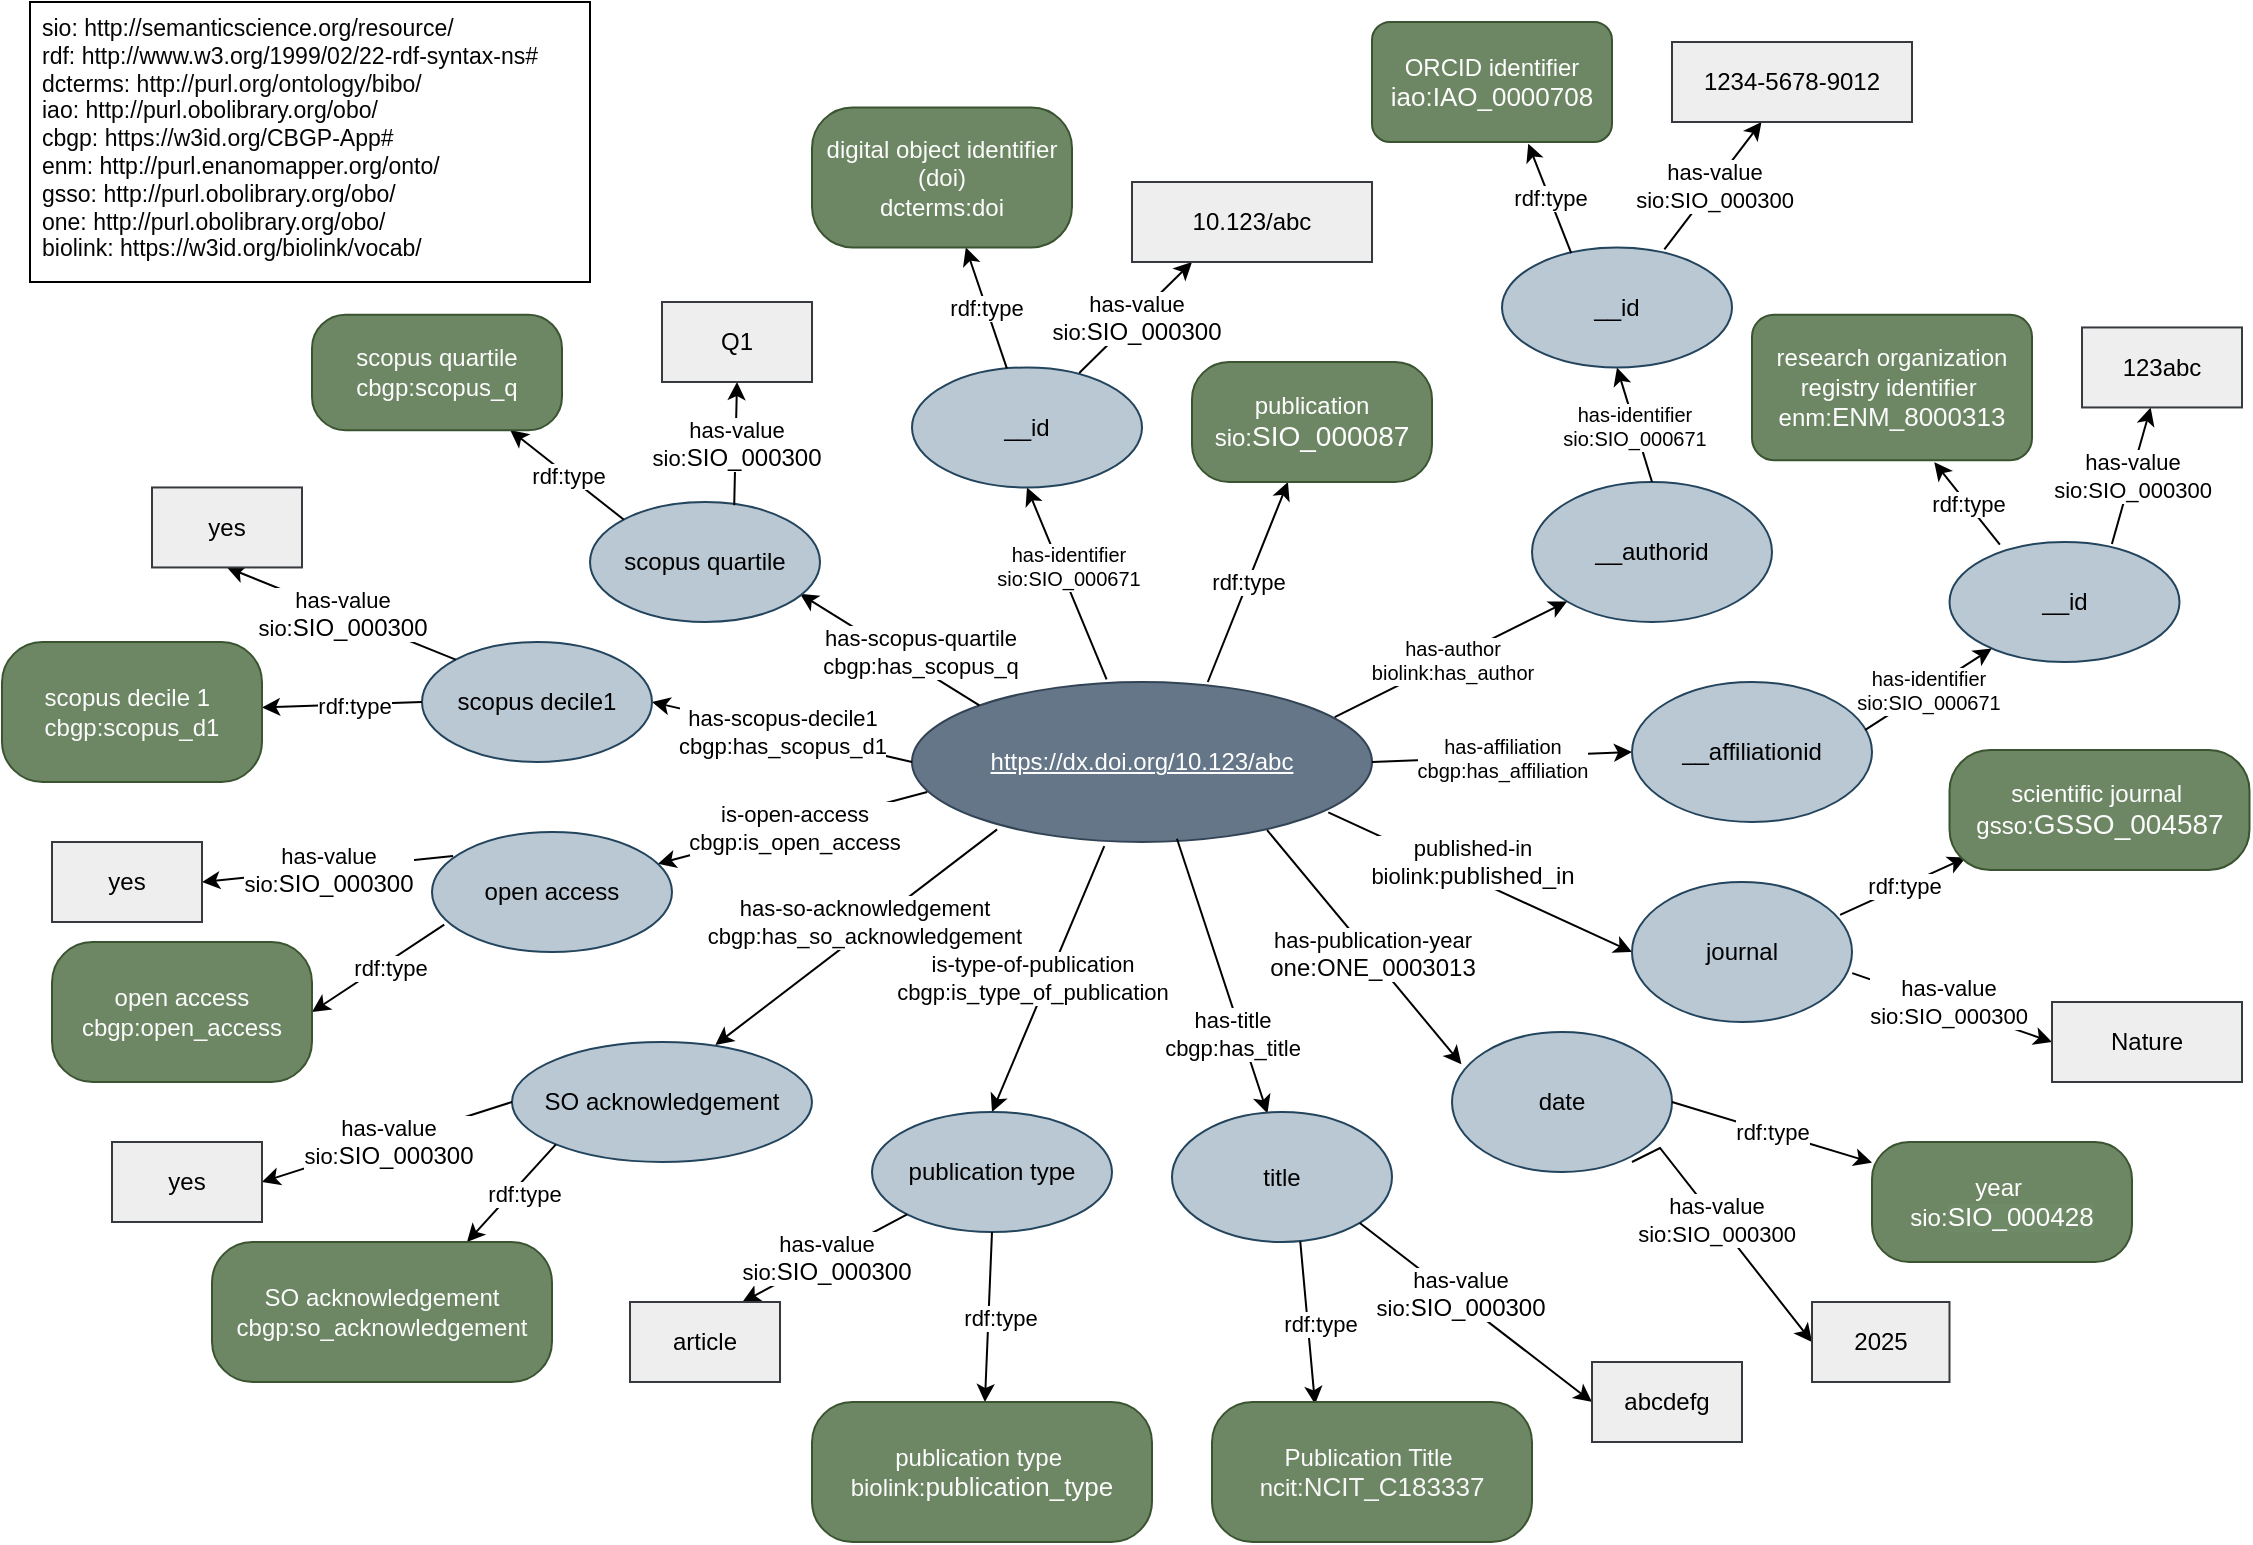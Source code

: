 <mxfile version="26.1.0">
  <diagram id="6a731a19-8d31-9384-78a2-239565b7b9f0" name="Page-1">
    <mxGraphModel dx="2625" dy="1305" grid="1" gridSize="10" guides="1" tooltips="1" connect="1" arrows="1" fold="1" page="1" pageScale="1" pageWidth="1169" pageHeight="827" background="none" math="0" shadow="0">
      <root>
        <mxCell id="0" />
        <mxCell id="1" parent="0" />
        <mxCell id="y8F7nDmnW5mk9b_O4DAU-1777" value="&lt;u&gt;https://dx.doi.org/10.123/abc&lt;/u&gt;" style="ellipse;whiteSpace=wrap;html=1;fillColor=#647687;strokeColor=#314354;fontColor=#ffffff;" vertex="1" parent="1">
          <mxGeometry x="478" y="368" width="230" height="80" as="geometry" />
        </mxCell>
        <mxCell id="y8F7nDmnW5mk9b_O4DAU-1778" value="" style="endArrow=classic;html=1;rounded=0;exitX=0.423;exitY=-0.017;exitDx=0;exitDy=0;entryX=0.5;entryY=1;entryDx=0;entryDy=0;exitPerimeter=0;" edge="1" parent="1" source="y8F7nDmnW5mk9b_O4DAU-1777" target="y8F7nDmnW5mk9b_O4DAU-1785">
          <mxGeometry relative="1" as="geometry">
            <mxPoint x="598" y="408" as="sourcePoint" />
            <mxPoint x="593" y="298" as="targetPoint" />
          </mxGeometry>
        </mxCell>
        <mxCell id="y8F7nDmnW5mk9b_O4DAU-1779" value="has-identifier&lt;div&gt;sio:&lt;span style=&quot;font-family: &amp;quot;IBM Plex Sans&amp;quot;, Helvetica, Arial, sans-serif; text-align: start; text-wrap-mode: wrap; background-color: light-dark(#ffffff, var(--ge-dark-color, #121212));&quot;&gt;SIO_000671&lt;/span&gt;&lt;/div&gt;" style="edgeLabel;resizable=0;html=1;;align=center;verticalAlign=middle;fontColor=default;fontSize=10;" connectable="0" vertex="1" parent="y8F7nDmnW5mk9b_O4DAU-1778">
          <mxGeometry relative="1" as="geometry">
            <mxPoint y="-9" as="offset" />
          </mxGeometry>
        </mxCell>
        <mxCell id="y8F7nDmnW5mk9b_O4DAU-1780" value="" style="endArrow=classic;html=1;rounded=0;exitX=0.643;exitY=0;exitDx=0;exitDy=0;exitPerimeter=0;" edge="1" parent="1" source="y8F7nDmnW5mk9b_O4DAU-1777" target="y8F7nDmnW5mk9b_O4DAU-1782">
          <mxGeometry relative="1" as="geometry">
            <mxPoint x="598" y="408" as="sourcePoint" />
            <mxPoint x="595" y="518" as="targetPoint" />
          </mxGeometry>
        </mxCell>
        <mxCell id="y8F7nDmnW5mk9b_O4DAU-1781" value="rdf:type" style="edgeLabel;resizable=0;html=1;;align=center;verticalAlign=middle;" connectable="0" vertex="1" parent="y8F7nDmnW5mk9b_O4DAU-1780">
          <mxGeometry relative="1" as="geometry" />
        </mxCell>
        <mxCell id="y8F7nDmnW5mk9b_O4DAU-1782" value="publication&lt;div&gt;sio:&lt;span style=&quot;font-family: &amp;quot;IBM Plex Sans&amp;quot;, Helvetica, Arial, sans-serif; font-size: 14px; text-align: start; background-color: transparent;&quot;&gt;SIO_000087&lt;/span&gt;&lt;/div&gt;" style="rounded=1;whiteSpace=wrap;html=1;arcSize=31;fillColor=#6d8764;strokeColor=#3A5431;fontColor=#ffffff;" vertex="1" parent="1">
          <mxGeometry x="618" y="208" width="120" height="60" as="geometry" />
        </mxCell>
        <mxCell id="y8F7nDmnW5mk9b_O4DAU-1783" value="&lt;font style=&quot;color: light-dark(rgb(5, 5, 5), rgb(237, 237, 237));&quot;&gt;&lt;font&gt;sio:&lt;/font&gt;&amp;nbsp;&lt;span style=&quot;font-family: &amp;quot;IBM Plex Sans&amp;quot;, Helvetica, Arial, sans-serif;&quot;&gt;http://semanticscience.org/resource/&lt;/span&gt;&lt;/font&gt;&lt;div&gt;&lt;font style=&quot;color: light-dark(rgb(5, 5, 5), rgb(237, 237, 237));&quot;&gt;&lt;span style=&quot;font-family: &amp;quot;IBM Plex Sans&amp;quot;, Helvetica, Arial, sans-serif;&quot;&gt;rdf:&amp;nbsp;&lt;/span&gt;&lt;span style=&quot;font-family: &amp;quot;Lucida Grande&amp;quot;, sans-serif; text-align: center; text-wrap-mode: nowrap; background-color: transparent;&quot;&gt;&lt;font&gt;http://www.w3.org/1999/02/22-rdf-syntax-ns#&lt;/font&gt;&lt;/span&gt;&lt;/font&gt;&lt;/div&gt;&lt;div&gt;&lt;font&gt;&lt;span style=&quot;color: light-dark(rgb(5, 5, 5), rgb(237, 237, 237)); font-family: &amp;quot;IBM Plex Sans&amp;quot;, Helvetica, Arial, sans-serif;&quot;&gt;dcterms:&amp;nbsp;&lt;/span&gt;&lt;span style=&quot;font-family: &amp;quot;IBM Plex Sans&amp;quot;, Helvetica, Arial, sans-serif; background-color: transparent;&quot;&gt;&lt;font style=&quot;color: light-dark(rgb(8, 8, 8), rgb(237, 237, 237));&quot;&gt;http://purl.org/ontology/bibo/&lt;/font&gt;&lt;/span&gt;&lt;/font&gt;&lt;/div&gt;&lt;div&gt;&lt;font style=&quot;color: light-dark(rgb(5, 5, 5), rgb(237, 237, 237));&quot;&gt;&lt;span style=&quot;font-family: &amp;quot;IBM Plex Sans&amp;quot;, Helvetica, Arial, sans-serif; background-color: transparent;&quot;&gt;iao:&amp;nbsp;&lt;/span&gt;&lt;span style=&quot;font-family: &amp;quot;IBM Plex Sans&amp;quot;, Helvetica, Arial, sans-serif; background-color: transparent;&quot;&gt;http://purl.obolibrary.org/obo/&lt;/span&gt;&lt;/font&gt;&lt;/div&gt;&lt;div&gt;&lt;span style=&quot;font-family: &amp;quot;IBM Plex Sans&amp;quot;, Helvetica, Arial, sans-serif; background-color: transparent; color: rgb(102, 102, 102);&quot;&gt;&lt;font style=&quot;color: light-dark(rgb(5, 5, 5), rgb(237, 237, 237));&quot;&gt;cbgp: https://w3id.org/CBGP-App#&lt;/font&gt;&lt;/span&gt;&lt;/div&gt;&lt;div&gt;&lt;font style=&quot;color: light-dark(rgb(3, 3, 3), rgb(237, 237, 237));&quot;&gt;&lt;span style=&quot;font-family: &amp;quot;IBM Plex Sans&amp;quot;, Helvetica, Arial, sans-serif; background-color: transparent;&quot;&gt;enm:&amp;nbsp;&lt;/span&gt;&lt;span style=&quot;font-family: &amp;quot;IBM Plex Sans&amp;quot;, Helvetica, Arial, sans-serif; background-color: transparent;&quot;&gt;http://purl.enanomapper.org/onto/&lt;/span&gt;&lt;/font&gt;&lt;/div&gt;&lt;div&gt;&lt;font style=&quot;color: light-dark(rgb(3, 3, 3), rgb(237, 237, 237));&quot;&gt;&lt;span style=&quot;background-color: transparent; font-family: &amp;quot;IBM Plex Sans&amp;quot;, Helvetica, Arial, sans-serif;&quot;&gt;gsso:&amp;nbsp;&lt;/span&gt;&lt;span style=&quot;background-color: transparent; font-family: &amp;quot;IBM Plex Sans&amp;quot;, Helvetica, Arial, sans-serif;&quot;&gt;http://purl.obolibrary.org/obo/&lt;/span&gt;&lt;/font&gt;&lt;/div&gt;&lt;div&gt;&lt;font style=&quot;color: light-dark(rgb(3, 3, 3), rgb(237, 237, 237));&quot;&gt;&lt;span style=&quot;font-family: &amp;quot;IBM Plex Sans&amp;quot;, Helvetica, Arial, sans-serif; background-color: transparent;&quot;&gt;one:&amp;nbsp;&lt;/span&gt;&lt;span style=&quot;font-family: &amp;quot;IBM Plex Sans&amp;quot;, Helvetica, Arial, sans-serif; background-color: transparent;&quot;&gt;http://purl.obolibrary.org/obo/&lt;/span&gt;&lt;/font&gt;&lt;/div&gt;&lt;div&gt;&lt;span style=&quot;font-family: &amp;quot;IBM Plex Sans&amp;quot;, Helvetica, Arial, sans-serif; background-color: transparent; color: rgb(102, 102, 102);&quot;&gt;&lt;font style=&quot;color: light-dark(rgb(5, 5, 5), rgb(237, 237, 237));&quot;&gt;biolink: https://w3id.org/biolink/vocab/&lt;/font&gt;&lt;/span&gt;&lt;/div&gt;" style="text;strokeColor=default;fillColor=default;align=left;verticalAlign=top;spacingLeft=4;spacingRight=4;overflow=hidden;points=[[0,0.5],[1,0.5]];portConstraint=eastwest;rotatable=0;whiteSpace=wrap;html=1;fontColor=#000000;fontSize=11.5;" vertex="1" parent="1">
          <mxGeometry x="37" y="28" width="280" height="140" as="geometry" />
        </mxCell>
        <mxCell id="y8F7nDmnW5mk9b_O4DAU-1785" value="__id" style="ellipse;whiteSpace=wrap;html=1;fillColor=#bac8d3;strokeColor=#23445d;" vertex="1" parent="1">
          <mxGeometry x="478" y="210.73" width="115" height="60" as="geometry" />
        </mxCell>
        <mxCell id="y8F7nDmnW5mk9b_O4DAU-1786" value="" style="endArrow=classic;html=1;rounded=0;exitX=0.727;exitY=0.046;exitDx=0;exitDy=0;exitPerimeter=0;entryX=0.25;entryY=1;entryDx=0;entryDy=0;" edge="1" parent="1" source="y8F7nDmnW5mk9b_O4DAU-1785" target="y8F7nDmnW5mk9b_O4DAU-1790">
          <mxGeometry relative="1" as="geometry">
            <mxPoint x="528" y="318" as="sourcePoint" />
            <mxPoint x="638" y="168" as="targetPoint" />
          </mxGeometry>
        </mxCell>
        <mxCell id="y8F7nDmnW5mk9b_O4DAU-1787" value="&lt;font style=&quot;color: rgb(0, 0, 0);&quot;&gt;has-value&lt;/font&gt;&lt;div&gt;&lt;font style=&quot;color: rgb(0, 0, 0);&quot;&gt;sio:&lt;span style=&quot;font-family: &amp;quot;IBM Plex Sans&amp;quot;, Helvetica, Arial, sans-serif; text-align: start; text-wrap-mode: wrap; background-color: light-dark(#ffffff, var(--ge-dark-color, #121212));&quot;&gt;&lt;font style=&quot;font-size: 12px;&quot;&gt;SIO_000300&lt;/font&gt;&lt;/span&gt;&lt;/font&gt;&lt;/div&gt;" style="edgeLabel;resizable=0;html=1;;align=center;verticalAlign=middle;" connectable="0" vertex="1" parent="y8F7nDmnW5mk9b_O4DAU-1786">
          <mxGeometry relative="1" as="geometry" />
        </mxCell>
        <mxCell id="y8F7nDmnW5mk9b_O4DAU-1790" value="10.123/abc" style="rounded=0;whiteSpace=wrap;html=1;fillColor=#eeeeee;strokeColor=#36393d;" vertex="1" parent="1">
          <mxGeometry x="588" y="118" width="120" height="40" as="geometry" />
        </mxCell>
        <mxCell id="y8F7nDmnW5mk9b_O4DAU-1791" value="" style="endArrow=classic;html=1;rounded=0;" edge="1" parent="1" source="y8F7nDmnW5mk9b_O4DAU-1785" target="y8F7nDmnW5mk9b_O4DAU-1793">
          <mxGeometry relative="1" as="geometry">
            <mxPoint x="458" y="238" as="sourcePoint" />
            <mxPoint x="508" y="168" as="targetPoint" />
          </mxGeometry>
        </mxCell>
        <mxCell id="y8F7nDmnW5mk9b_O4DAU-1792" value="rdf:type" style="edgeLabel;resizable=0;html=1;;align=center;verticalAlign=middle;" connectable="0" vertex="1" parent="y8F7nDmnW5mk9b_O4DAU-1791">
          <mxGeometry relative="1" as="geometry" />
        </mxCell>
        <mxCell id="y8F7nDmnW5mk9b_O4DAU-1793" value="&lt;font style=&quot;&quot;&gt;&lt;span style=&quot;font-family: &amp;quot;IBM Plex Sans&amp;quot;, Helvetica, Arial, sans-serif; text-align: start;&quot;&gt;&lt;font style=&quot;color: light-dark(rgb(252, 252, 252), rgb(202, 202, 202));&quot;&gt;digital object identifier (doi)&lt;/font&gt;&lt;/span&gt;&lt;br&gt;&lt;/font&gt;&lt;div&gt;&lt;font style=&quot;color: light-dark(rgb(255, 255, 255), rgb(237, 237, 237));&quot;&gt;dcterms:doi&lt;/font&gt;&lt;/div&gt;" style="rounded=1;whiteSpace=wrap;html=1;fillColor=#6d8764;fontColor=#ffffff;strokeColor=#3A5431;arcSize=29;" vertex="1" parent="1">
          <mxGeometry x="428" y="80.73" width="130" height="70" as="geometry" />
        </mxCell>
        <mxCell id="y8F7nDmnW5mk9b_O4DAU-1795" value="__authorid" style="ellipse;whiteSpace=wrap;html=1;fillColor=#bac8d3;strokeColor=#23445d;" vertex="1" parent="1">
          <mxGeometry x="788" y="268" width="120" height="70" as="geometry" />
        </mxCell>
        <mxCell id="y8F7nDmnW5mk9b_O4DAU-1796" value="" style="endArrow=classic;html=1;rounded=0;exitX=0.919;exitY=0.22;exitDx=0;exitDy=0;exitPerimeter=0;entryX=0;entryY=1;entryDx=0;entryDy=0;" edge="1" parent="1" source="y8F7nDmnW5mk9b_O4DAU-1777" target="y8F7nDmnW5mk9b_O4DAU-1795">
          <mxGeometry relative="1" as="geometry">
            <mxPoint x="798" y="258" as="sourcePoint" />
            <mxPoint x="898" y="258" as="targetPoint" />
          </mxGeometry>
        </mxCell>
        <mxCell id="y8F7nDmnW5mk9b_O4DAU-1797" value="&lt;span style=&quot;font-family: &amp;quot;IBM Plex Sans&amp;quot;, Helvetica, Arial, sans-serif; text-align: start; text-wrap-mode: wrap;&quot;&gt;has-author&lt;/span&gt;&lt;div&gt;&lt;span style=&quot;font-family: &amp;quot;IBM Plex Sans&amp;quot;, Helvetica, Arial, sans-serif; text-align: start; text-wrap-mode: wrap;&quot;&gt;biolink:&lt;/span&gt;&lt;span style=&quot;font-family: &amp;quot;IBM Plex Sans&amp;quot;, Helvetica, Arial, sans-serif; text-align: start; text-wrap-mode: wrap; background-color: light-dark(#ffffff, var(--ge-dark-color, #121212));&quot;&gt;has_author&lt;/span&gt;&lt;/div&gt;" style="edgeLabel;resizable=0;html=1;;align=center;verticalAlign=middle;fontColor=#000000;fontSize=10;" connectable="0" vertex="1" parent="y8F7nDmnW5mk9b_O4DAU-1796">
          <mxGeometry relative="1" as="geometry" />
        </mxCell>
        <mxCell id="y8F7nDmnW5mk9b_O4DAU-1798" value="" style="endArrow=classic;html=1;rounded=0;exitX=0.706;exitY=0.016;exitDx=0;exitDy=0;exitPerimeter=0;" edge="1" parent="1" source="y8F7nDmnW5mk9b_O4DAU-1806" target="y8F7nDmnW5mk9b_O4DAU-1800">
          <mxGeometry relative="1" as="geometry">
            <mxPoint x="898" y="108" as="sourcePoint" />
            <mxPoint x="888" y="208" as="targetPoint" />
          </mxGeometry>
        </mxCell>
        <mxCell id="y8F7nDmnW5mk9b_O4DAU-1799" value="has-value&lt;div&gt;sio:SIO_000300&lt;/div&gt;" style="edgeLabel;resizable=0;html=1;;align=center;verticalAlign=middle;" connectable="0" vertex="1" parent="y8F7nDmnW5mk9b_O4DAU-1798">
          <mxGeometry relative="1" as="geometry" />
        </mxCell>
        <mxCell id="y8F7nDmnW5mk9b_O4DAU-1800" value="1234-5678-9012" style="rounded=0;whiteSpace=wrap;html=1;fillColor=#eeeeee;strokeColor=#36393d;" vertex="1" parent="1">
          <mxGeometry x="858" y="48" width="120" height="40" as="geometry" />
        </mxCell>
        <mxCell id="y8F7nDmnW5mk9b_O4DAU-1804" value="" style="endArrow=classic;html=1;rounded=0;exitX=0.5;exitY=0;exitDx=0;exitDy=0;entryX=0.5;entryY=1;entryDx=0;entryDy=0;" edge="1" parent="1" source="y8F7nDmnW5mk9b_O4DAU-1795" target="y8F7nDmnW5mk9b_O4DAU-1806">
          <mxGeometry relative="1" as="geometry">
            <mxPoint x="988" y="288" as="sourcePoint" />
            <mxPoint x="828" y="198" as="targetPoint" />
          </mxGeometry>
        </mxCell>
        <mxCell id="y8F7nDmnW5mk9b_O4DAU-1805" value="has-identifier&lt;div&gt;sio:SIO_000671&lt;/div&gt;" style="edgeLabel;resizable=0;html=1;;align=center;verticalAlign=middle;fontSize=10;" connectable="0" vertex="1" parent="y8F7nDmnW5mk9b_O4DAU-1804">
          <mxGeometry relative="1" as="geometry" />
        </mxCell>
        <mxCell id="y8F7nDmnW5mk9b_O4DAU-1806" value="__id" style="ellipse;whiteSpace=wrap;html=1;fillColor=#bac8d3;strokeColor=#23445d;" vertex="1" parent="1">
          <mxGeometry x="773" y="150.73" width="115" height="60" as="geometry" />
        </mxCell>
        <mxCell id="y8F7nDmnW5mk9b_O4DAU-1807" value="" style="endArrow=classic;html=1;rounded=0;entryX=0.651;entryY=1.014;entryDx=0;entryDy=0;entryPerimeter=0;exitX=0.301;exitY=0.047;exitDx=0;exitDy=0;exitPerimeter=0;" edge="1" parent="1" source="y8F7nDmnW5mk9b_O4DAU-1806" target="y8F7nDmnW5mk9b_O4DAU-1809">
          <mxGeometry relative="1" as="geometry">
            <mxPoint x="802" y="138" as="sourcePoint" />
            <mxPoint x="768" y="88" as="targetPoint" />
          </mxGeometry>
        </mxCell>
        <mxCell id="y8F7nDmnW5mk9b_O4DAU-1808" value="rdf:type" style="edgeLabel;resizable=0;html=1;;align=center;verticalAlign=middle;" connectable="0" vertex="1" parent="y8F7nDmnW5mk9b_O4DAU-1807">
          <mxGeometry relative="1" as="geometry" />
        </mxCell>
        <mxCell id="y8F7nDmnW5mk9b_O4DAU-1809" value="ORCID identifier&lt;br&gt;&lt;span style=&quot;font-family: &amp;quot;IBM Plex Sans&amp;quot;, Helvetica, Arial, sans-serif; font-style: normal; font-variant-ligatures: normal; font-variant-caps: normal; font-weight: 400; letter-spacing: normal; orphans: 2; text-align: start; text-indent: 0px; text-transform: none; widows: 2; word-spacing: 0px; -webkit-text-stroke-width: 0px; white-space: normal; text-decoration-thickness: initial; text-decoration-style: initial; text-decoration-color: initial; float: none; display: inline !important;&quot;&gt;&lt;font style=&quot;font-size: 13px; color: light-dark(rgb(253, 252, 252), rgb(237, 237, 237));&quot;&gt;iao:IAO_0000708&lt;/font&gt;&lt;/span&gt;" style="rounded=1;whiteSpace=wrap;html=1;fillColor=#6d8764;fontColor=#ffffff;strokeColor=#3A5431;" vertex="1" parent="1">
          <mxGeometry x="708" y="38" width="120" height="60" as="geometry" />
        </mxCell>
        <mxCell id="y8F7nDmnW5mk9b_O4DAU-1810" value="" style="endArrow=classic;html=1;rounded=0;exitX=1;exitY=0.5;exitDx=0;exitDy=0;entryX=0;entryY=0.5;entryDx=0;entryDy=0;" edge="1" parent="1" source="y8F7nDmnW5mk9b_O4DAU-1777" target="y8F7nDmnW5mk9b_O4DAU-1812">
          <mxGeometry relative="1" as="geometry">
            <mxPoint x="712" y="416" as="sourcePoint" />
            <mxPoint x="838" y="408" as="targetPoint" />
          </mxGeometry>
        </mxCell>
        <mxCell id="y8F7nDmnW5mk9b_O4DAU-1811" value="&lt;span style=&quot;font-family: &amp;quot;IBM Plex Sans&amp;quot;, Helvetica, Arial, sans-serif; text-align: start; text-wrap-mode: wrap;&quot;&gt;has-affiliation&lt;/span&gt;&lt;div&gt;&lt;span style=&quot;font-family: &amp;quot;IBM Plex Sans&amp;quot;, Helvetica, Arial, sans-serif; text-align: start; text-wrap-mode: wrap;&quot;&gt;cbgp:&lt;/span&gt;&lt;span style=&quot;font-family: &amp;quot;IBM Plex Sans&amp;quot;, Helvetica, Arial, sans-serif; text-align: start; text-wrap-mode: wrap; background-color: light-dark(#ffffff, var(--ge-dark-color, #121212));&quot;&gt;has_affiliation&lt;/span&gt;&lt;/div&gt;" style="edgeLabel;resizable=0;html=1;;align=center;verticalAlign=middle;fontColor=#000000;fontSize=10;" connectable="0" vertex="1" parent="y8F7nDmnW5mk9b_O4DAU-1810">
          <mxGeometry relative="1" as="geometry" />
        </mxCell>
        <mxCell id="y8F7nDmnW5mk9b_O4DAU-1812" value="__affiliationid" style="ellipse;whiteSpace=wrap;html=1;fillColor=#bac8d3;strokeColor=#23445d;" vertex="1" parent="1">
          <mxGeometry x="838" y="368" width="120" height="70" as="geometry" />
        </mxCell>
        <mxCell id="y8F7nDmnW5mk9b_O4DAU-1813" value="" style="endArrow=classic;html=1;rounded=0;exitX=0.706;exitY=0.016;exitDx=0;exitDy=0;exitPerimeter=0;" edge="1" parent="1" source="y8F7nDmnW5mk9b_O4DAU-1817" target="y8F7nDmnW5mk9b_O4DAU-1815">
          <mxGeometry relative="1" as="geometry">
            <mxPoint x="1138" y="280.73" as="sourcePoint" />
            <mxPoint x="1128" y="380.73" as="targetPoint" />
          </mxGeometry>
        </mxCell>
        <mxCell id="y8F7nDmnW5mk9b_O4DAU-1814" value="has-value&lt;div&gt;sio:SIO_000300&lt;/div&gt;" style="edgeLabel;resizable=0;html=1;;align=center;verticalAlign=middle;" connectable="0" vertex="1" parent="y8F7nDmnW5mk9b_O4DAU-1813">
          <mxGeometry relative="1" as="geometry" />
        </mxCell>
        <mxCell id="y8F7nDmnW5mk9b_O4DAU-1815" value="123abc" style="rounded=0;whiteSpace=wrap;html=1;fillColor=#eeeeee;strokeColor=#36393d;" vertex="1" parent="1">
          <mxGeometry x="1063" y="190.73" width="80" height="40" as="geometry" />
        </mxCell>
        <mxCell id="y8F7nDmnW5mk9b_O4DAU-1817" value="__id" style="ellipse;whiteSpace=wrap;html=1;fillColor=#bac8d3;strokeColor=#23445d;" vertex="1" parent="1">
          <mxGeometry x="996.75" y="298" width="115" height="60" as="geometry" />
        </mxCell>
        <mxCell id="y8F7nDmnW5mk9b_O4DAU-1818" value="" style="endArrow=classic;html=1;rounded=0;entryX=0.651;entryY=1.014;entryDx=0;entryDy=0;entryPerimeter=0;exitX=0.219;exitY=0.022;exitDx=0;exitDy=0;exitPerimeter=0;" edge="1" parent="1" target="y8F7nDmnW5mk9b_O4DAU-1820" source="y8F7nDmnW5mk9b_O4DAU-1817">
          <mxGeometry relative="1" as="geometry">
            <mxPoint x="1048" y="298" as="sourcePoint" />
            <mxPoint x="1008" y="260.73" as="targetPoint" />
          </mxGeometry>
        </mxCell>
        <mxCell id="y8F7nDmnW5mk9b_O4DAU-1819" value="rdf:type" style="edgeLabel;resizable=0;html=1;;align=center;verticalAlign=middle;" connectable="0" vertex="1" parent="y8F7nDmnW5mk9b_O4DAU-1818">
          <mxGeometry relative="1" as="geometry" />
        </mxCell>
        <mxCell id="y8F7nDmnW5mk9b_O4DAU-1820" value="research organization registry identifier&amp;nbsp;&lt;div&gt;enm:&lt;span style=&quot;font-family: &amp;quot;IBM Plex Sans&amp;quot;, Helvetica, Arial, sans-serif; text-align: start;&quot;&gt;&lt;font style=&quot;color: light-dark(rgb(250, 250, 250), rgb(149, 149, 149)); font-size: 13px;&quot;&gt;ENM_8000313&lt;/font&gt;&lt;/span&gt;&lt;/div&gt;" style="rounded=1;whiteSpace=wrap;html=1;fillColor=#6d8764;fontColor=#ffffff;strokeColor=#3A5431;" vertex="1" parent="1">
          <mxGeometry x="898" y="184.36" width="140" height="72.73" as="geometry" />
        </mxCell>
        <mxCell id="y8F7nDmnW5mk9b_O4DAU-1821" value="" style="endArrow=classic;html=1;rounded=0;exitX=0.972;exitY=0.342;exitDx=0;exitDy=0;exitPerimeter=0;" edge="1" parent="1" source="y8F7nDmnW5mk9b_O4DAU-1812" target="y8F7nDmnW5mk9b_O4DAU-1817">
          <mxGeometry relative="1" as="geometry">
            <mxPoint x="838" y="278" as="sourcePoint" />
            <mxPoint x="838" y="208" as="targetPoint" />
          </mxGeometry>
        </mxCell>
        <mxCell id="y8F7nDmnW5mk9b_O4DAU-1822" value="has-identifier&lt;div&gt;sio:SIO_000671&lt;/div&gt;" style="edgeLabel;resizable=0;html=1;;align=center;verticalAlign=middle;fontSize=10;" connectable="0" vertex="1" parent="y8F7nDmnW5mk9b_O4DAU-1821">
          <mxGeometry relative="1" as="geometry" />
        </mxCell>
        <mxCell id="y8F7nDmnW5mk9b_O4DAU-1823" value="" style="endArrow=classic;html=1;rounded=0;exitX=0.905;exitY=0.815;exitDx=0;exitDy=0;exitPerimeter=0;entryX=0;entryY=0.5;entryDx=0;entryDy=0;" edge="1" parent="1" source="y8F7nDmnW5mk9b_O4DAU-1777" target="y8F7nDmnW5mk9b_O4DAU-1825">
          <mxGeometry relative="1" as="geometry">
            <mxPoint x="818" y="508" as="sourcePoint" />
            <mxPoint x="838" y="508" as="targetPoint" />
          </mxGeometry>
        </mxCell>
        <mxCell id="y8F7nDmnW5mk9b_O4DAU-1824" value="published-in&lt;div&gt;biolink:&lt;span style=&quot;font-family: &amp;quot;IBM Plex Sans&amp;quot;, Helvetica, Arial, sans-serif; text-align: start; text-wrap-mode: wrap; background-color: light-dark(#ffffff, var(--ge-dark-color, #121212));&quot;&gt;&lt;font style=&quot;font-size: 12px; color: light-dark(rgb(5, 5, 5), rgb(149, 149, 149));&quot;&gt;published_in&lt;/font&gt;&lt;/span&gt;&lt;/div&gt;" style="edgeLabel;resizable=0;html=1;;align=center;verticalAlign=middle;" connectable="0" vertex="1" parent="y8F7nDmnW5mk9b_O4DAU-1823">
          <mxGeometry relative="1" as="geometry">
            <mxPoint x="-4" y="-10" as="offset" />
          </mxGeometry>
        </mxCell>
        <mxCell id="y8F7nDmnW5mk9b_O4DAU-1825" value="journal" style="ellipse;whiteSpace=wrap;html=1;fillColor=#bac8d3;strokeColor=#23445d;" vertex="1" parent="1">
          <mxGeometry x="838" y="468" width="110" height="70" as="geometry" />
        </mxCell>
        <mxCell id="y8F7nDmnW5mk9b_O4DAU-1826" value="" style="endArrow=classic;html=1;rounded=0;entryX=0;entryY=0.5;entryDx=0;entryDy=0;exitX=1.001;exitY=0.651;exitDx=0;exitDy=0;exitPerimeter=0;" edge="1" parent="1" source="y8F7nDmnW5mk9b_O4DAU-1825" target="y8F7nDmnW5mk9b_O4DAU-1828">
          <mxGeometry relative="1" as="geometry">
            <mxPoint x="1102" y="309" as="sourcePoint" />
            <mxPoint x="1028" y="458" as="targetPoint" />
          </mxGeometry>
        </mxCell>
        <mxCell id="y8F7nDmnW5mk9b_O4DAU-1827" value="has-value&lt;div&gt;sio:SIO_000300&lt;/div&gt;" style="edgeLabel;resizable=0;html=1;;align=center;verticalAlign=middle;" connectable="0" vertex="1" parent="y8F7nDmnW5mk9b_O4DAU-1826">
          <mxGeometry relative="1" as="geometry">
            <mxPoint x="-2" y="-3" as="offset" />
          </mxGeometry>
        </mxCell>
        <mxCell id="y8F7nDmnW5mk9b_O4DAU-1828" value="Nature" style="rounded=0;whiteSpace=wrap;html=1;fillColor=#eeeeee;strokeColor=#36393d;" vertex="1" parent="1">
          <mxGeometry x="1048" y="528" width="95" height="40" as="geometry" />
        </mxCell>
        <mxCell id="y8F7nDmnW5mk9b_O4DAU-1830" value="" style="endArrow=classic;html=1;rounded=0;exitX=0.946;exitY=0.235;exitDx=0;exitDy=0;exitPerimeter=0;entryX=0.055;entryY=0.896;entryDx=0;entryDy=0;entryPerimeter=0;" edge="1" parent="1" source="y8F7nDmnW5mk9b_O4DAU-1825" target="y8F7nDmnW5mk9b_O4DAU-1832">
          <mxGeometry relative="1" as="geometry">
            <mxPoint x="968" y="458" as="sourcePoint" />
            <mxPoint x="1048" y="523" as="targetPoint" />
          </mxGeometry>
        </mxCell>
        <mxCell id="y8F7nDmnW5mk9b_O4DAU-1831" value="rdf:type" style="edgeLabel;resizable=0;html=1;;align=center;verticalAlign=middle;" connectable="0" vertex="1" parent="y8F7nDmnW5mk9b_O4DAU-1830">
          <mxGeometry relative="1" as="geometry" />
        </mxCell>
        <mxCell id="y8F7nDmnW5mk9b_O4DAU-1832" value="scientific journal&amp;nbsp;&lt;div&gt;gsso:&lt;span style=&quot;font-family: &amp;quot;IBM Plex Sans&amp;quot;, Helvetica, Arial, sans-serif; font-size: 14px; text-align: start; background-color: transparent;&quot;&gt;&lt;font style=&quot;color: light-dark(rgb(250, 250, 250), rgb(149, 149, 149));&quot;&gt;GSSO_004587&lt;/font&gt;&lt;/span&gt;&lt;/div&gt;" style="rounded=1;whiteSpace=wrap;html=1;arcSize=34;fillColor=#6d8764;fontColor=#ffffff;strokeColor=#3A5431;" vertex="1" parent="1">
          <mxGeometry x="996.75" y="402" width="150" height="60" as="geometry" />
        </mxCell>
        <mxCell id="y8F7nDmnW5mk9b_O4DAU-1833" value="" style="endArrow=classic;html=1;rounded=0;exitX=0.772;exitY=0.926;exitDx=0;exitDy=0;exitPerimeter=0;entryX=0.043;entryY=0.23;entryDx=0;entryDy=0;entryPerimeter=0;" edge="1" parent="1" source="y8F7nDmnW5mk9b_O4DAU-1777" target="y8F7nDmnW5mk9b_O4DAU-1835">
          <mxGeometry relative="1" as="geometry">
            <mxPoint x="538" y="568" as="sourcePoint" />
            <mxPoint x="798" y="608" as="targetPoint" />
          </mxGeometry>
        </mxCell>
        <mxCell id="y8F7nDmnW5mk9b_O4DAU-1834" value="has-publication-year&lt;br&gt;&lt;span style=&quot;font-family: &amp;quot;IBM Plex Sans&amp;quot;, Helvetica, Arial, sans-serif; font-style: normal; font-variant-ligatures: normal; font-variant-caps: normal; font-weight: 400; letter-spacing: normal; orphans: 2; text-align: start; text-indent: 0px; text-transform: none; widows: 2; word-spacing: 0px; -webkit-text-stroke-width: 0px; white-space: normal; text-decoration-thickness: initial; text-decoration-style: initial; text-decoration-color: initial; float: none; display: inline !important;&quot;&gt;&lt;font style=&quot;color: light-dark(rgb(5, 5, 5), rgb(149, 149, 149)); font-size: 12px;&quot;&gt;one:ONE_0003013&lt;/font&gt;&lt;/span&gt;" style="edgeLabel;resizable=0;html=1;;align=center;verticalAlign=middle;" connectable="0" vertex="1" parent="y8F7nDmnW5mk9b_O4DAU-1833">
          <mxGeometry relative="1" as="geometry">
            <mxPoint x="4" y="3" as="offset" />
          </mxGeometry>
        </mxCell>
        <mxCell id="y8F7nDmnW5mk9b_O4DAU-1835" value="date" style="ellipse;whiteSpace=wrap;html=1;fillColor=#bac8d3;strokeColor=#23445d;" vertex="1" parent="1">
          <mxGeometry x="748" y="543" width="110" height="70" as="geometry" />
        </mxCell>
        <mxCell id="y8F7nDmnW5mk9b_O4DAU-1836" value="" style="endArrow=classic;html=1;rounded=0;entryX=0;entryY=0.5;entryDx=0;entryDy=0;exitX=0.945;exitY=0.829;exitDx=0;exitDy=0;exitPerimeter=0;" edge="1" parent="1" target="y8F7nDmnW5mk9b_O4DAU-1838" source="y8F7nDmnW5mk9b_O4DAU-1835">
          <mxGeometry relative="1" as="geometry">
            <mxPoint x="924" y="659" as="sourcePoint" />
            <mxPoint x="984" y="603" as="targetPoint" />
            <Array as="points">
              <mxPoint x="838" y="608" />
              <mxPoint x="852" y="601" />
            </Array>
          </mxGeometry>
        </mxCell>
        <mxCell id="y8F7nDmnW5mk9b_O4DAU-1837" value="has-value&lt;div&gt;sio:SIO_000300&lt;/div&gt;" style="edgeLabel;resizable=0;html=1;;align=center;verticalAlign=middle;" connectable="0" vertex="1" parent="y8F7nDmnW5mk9b_O4DAU-1836">
          <mxGeometry relative="1" as="geometry" />
        </mxCell>
        <mxCell id="y8F7nDmnW5mk9b_O4DAU-1838" value="2025" style="rounded=0;whiteSpace=wrap;html=1;fillColor=#eeeeee;strokeColor=#36393d;" vertex="1" parent="1">
          <mxGeometry x="928" y="678" width="68.75" height="40" as="geometry" />
        </mxCell>
        <mxCell id="y8F7nDmnW5mk9b_O4DAU-1839" value="" style="endArrow=classic;html=1;rounded=0;exitX=1;exitY=0.5;exitDx=0;exitDy=0;" edge="1" parent="1" target="y8F7nDmnW5mk9b_O4DAU-1841" source="y8F7nDmnW5mk9b_O4DAU-1835">
          <mxGeometry relative="1" as="geometry">
            <mxPoint x="918" y="629" as="sourcePoint" />
            <mxPoint x="1004" y="668" as="targetPoint" />
          </mxGeometry>
        </mxCell>
        <mxCell id="y8F7nDmnW5mk9b_O4DAU-1840" value="rdf:type" style="edgeLabel;resizable=0;html=1;;align=center;verticalAlign=middle;" connectable="0" vertex="1" parent="y8F7nDmnW5mk9b_O4DAU-1839">
          <mxGeometry relative="1" as="geometry" />
        </mxCell>
        <mxCell id="y8F7nDmnW5mk9b_O4DAU-1841" value="year&amp;nbsp;&lt;div&gt;sio:&lt;span style=&quot;font-family: &amp;quot;IBM Plex Sans&amp;quot;, Helvetica, Arial, sans-serif; text-align: start; text-wrap-mode: nowrap; color: light-dark(rgb(255, 255, 255), rgb(18, 18, 18)); background-color: light-dark(rgb(111, 138, 102), rgb(173, 90, 0));&quot;&gt;&lt;font style=&quot;font-size: 13px;&quot;&gt;SIO_000428&lt;/font&gt;&lt;/span&gt;&lt;/div&gt;" style="rounded=1;whiteSpace=wrap;html=1;arcSize=31;fillColor=#6d8764;fontColor=#ffffff;strokeColor=#3A5431;" vertex="1" parent="1">
          <mxGeometry x="958" y="598" width="130" height="60" as="geometry" />
        </mxCell>
        <mxCell id="y8F7nDmnW5mk9b_O4DAU-1843" value="" style="endArrow=classic;html=1;rounded=0;exitX=0;exitY=0;exitDx=0;exitDy=0;entryX=0.913;entryY=0.765;entryDx=0;entryDy=0;entryPerimeter=0;" edge="1" parent="1" source="y8F7nDmnW5mk9b_O4DAU-1777" target="y8F7nDmnW5mk9b_O4DAU-1845">
          <mxGeometry relative="1" as="geometry">
            <mxPoint x="298" y="327.33" as="sourcePoint" />
            <mxPoint x="378" y="298" as="targetPoint" />
          </mxGeometry>
        </mxCell>
        <mxCell id="y8F7nDmnW5mk9b_O4DAU-1844" value="has-scopus-quartile&lt;div&gt;cbgp:has_scopus_q&lt;/div&gt;" style="edgeLabel;resizable=0;html=1;;align=center;verticalAlign=middle;" connectable="0" vertex="1" parent="y8F7nDmnW5mk9b_O4DAU-1843">
          <mxGeometry relative="1" as="geometry">
            <mxPoint x="15" y="1" as="offset" />
          </mxGeometry>
        </mxCell>
        <mxCell id="y8F7nDmnW5mk9b_O4DAU-1845" value="scopus quartile" style="ellipse;whiteSpace=wrap;html=1;fillColor=#bac8d3;strokeColor=#23445d;" vertex="1" parent="1">
          <mxGeometry x="317" y="278" width="115" height="60" as="geometry" />
        </mxCell>
        <mxCell id="y8F7nDmnW5mk9b_O4DAU-1846" value="" style="endArrow=classic;html=1;rounded=0;exitX=0.627;exitY=0.027;exitDx=0;exitDy=0;exitPerimeter=0;entryX=0.5;entryY=1;entryDx=0;entryDy=0;" edge="1" parent="1" target="y8F7nDmnW5mk9b_O4DAU-1848" source="y8F7nDmnW5mk9b_O4DAU-1845">
          <mxGeometry relative="1" as="geometry">
            <mxPoint x="219" y="260.73" as="sourcePoint" />
            <mxPoint x="238" y="207.73" as="targetPoint" />
          </mxGeometry>
        </mxCell>
        <mxCell id="y8F7nDmnW5mk9b_O4DAU-1847" value="&lt;font style=&quot;color: rgb(0, 0, 0);&quot;&gt;has-value&lt;/font&gt;&lt;div&gt;&lt;font style=&quot;color: rgb(0, 0, 0);&quot;&gt;sio:&lt;span style=&quot;font-family: &amp;quot;IBM Plex Sans&amp;quot;, Helvetica, Arial, sans-serif; text-align: start; text-wrap-mode: wrap; background-color: light-dark(#ffffff, var(--ge-dark-color, #121212));&quot;&gt;&lt;font style=&quot;font-size: 12px;&quot;&gt;SIO_000300&lt;/font&gt;&lt;/span&gt;&lt;/font&gt;&lt;/div&gt;" style="edgeLabel;resizable=0;html=1;;align=center;verticalAlign=middle;" connectable="0" vertex="1" parent="y8F7nDmnW5mk9b_O4DAU-1846">
          <mxGeometry relative="1" as="geometry" />
        </mxCell>
        <mxCell id="y8F7nDmnW5mk9b_O4DAU-1848" value="Q1" style="rounded=0;whiteSpace=wrap;html=1;fillColor=#eeeeee;strokeColor=#36393d;" vertex="1" parent="1">
          <mxGeometry x="353" y="178.0" width="75" height="40" as="geometry" />
        </mxCell>
        <mxCell id="y8F7nDmnW5mk9b_O4DAU-1849" value="" style="endArrow=classic;html=1;rounded=0;exitX=0;exitY=0;exitDx=0;exitDy=0;" edge="1" parent="1" target="y8F7nDmnW5mk9b_O4DAU-1851" source="y8F7nDmnW5mk9b_O4DAU-1845">
          <mxGeometry relative="1" as="geometry">
            <mxPoint x="173" y="259.73" as="sourcePoint" />
            <mxPoint x="108" y="207.73" as="targetPoint" />
          </mxGeometry>
        </mxCell>
        <mxCell id="y8F7nDmnW5mk9b_O4DAU-1850" value="rdf:type" style="edgeLabel;resizable=0;html=1;;align=center;verticalAlign=middle;" connectable="0" vertex="1" parent="y8F7nDmnW5mk9b_O4DAU-1849">
          <mxGeometry relative="1" as="geometry" />
        </mxCell>
        <mxCell id="y8F7nDmnW5mk9b_O4DAU-1851" value="&lt;div style=&quot;text-align: start;&quot;&gt;&lt;span style=&quot;background-color: transparent;&quot;&gt;&lt;font face=&quot;IBM Plex Sans, Helvetica, Arial, sans-serif&quot; color=&quot;#fcfcfc&quot;&gt;scopus quartile&lt;/font&gt;&lt;/span&gt;&lt;/div&gt;&lt;div style=&quot;text-align: start;&quot;&gt;&lt;span style=&quot;background-color: transparent;&quot;&gt;&lt;font face=&quot;IBM Plex Sans, Helvetica, Arial, sans-serif&quot; color=&quot;#fcfcfc&quot;&gt;cbgp:scopus_q&lt;/font&gt;&lt;/span&gt;&lt;/div&gt;" style="rounded=1;whiteSpace=wrap;html=1;fillColor=#6d8764;fontColor=#ffffff;strokeColor=#3A5431;arcSize=29;" vertex="1" parent="1">
          <mxGeometry x="178" y="184.36" width="125" height="57.73" as="geometry" />
        </mxCell>
        <mxCell id="y8F7nDmnW5mk9b_O4DAU-1852" value="" style="endArrow=classic;html=1;rounded=0;exitX=0;exitY=0.5;exitDx=0;exitDy=0;entryX=1;entryY=0.5;entryDx=0;entryDy=0;" edge="1" parent="1" target="y8F7nDmnW5mk9b_O4DAU-1854" source="y8F7nDmnW5mk9b_O4DAU-1777">
          <mxGeometry relative="1" as="geometry">
            <mxPoint x="432" y="490" as="sourcePoint" />
            <mxPoint x="298" y="408" as="targetPoint" />
          </mxGeometry>
        </mxCell>
        <mxCell id="y8F7nDmnW5mk9b_O4DAU-1853" value="has-scopus-decile1&lt;div&gt;cbgp:has_scopus_d1&lt;/div&gt;" style="edgeLabel;resizable=0;html=1;;align=center;verticalAlign=middle;" connectable="0" vertex="1" parent="y8F7nDmnW5mk9b_O4DAU-1852">
          <mxGeometry relative="1" as="geometry" />
        </mxCell>
        <mxCell id="y8F7nDmnW5mk9b_O4DAU-1854" value="scopus decile1" style="ellipse;whiteSpace=wrap;html=1;fillColor=#bac8d3;strokeColor=#23445d;" vertex="1" parent="1">
          <mxGeometry x="233" y="348" width="115" height="60" as="geometry" />
        </mxCell>
        <mxCell id="y8F7nDmnW5mk9b_O4DAU-1855" value="" style="endArrow=classic;html=1;rounded=0;exitX=0;exitY=0;exitDx=0;exitDy=0;entryX=0.5;entryY=1;entryDx=0;entryDy=0;" edge="1" parent="1" source="y8F7nDmnW5mk9b_O4DAU-1854" target="y8F7nDmnW5mk9b_O4DAU-1857">
          <mxGeometry relative="1" as="geometry">
            <mxPoint x="139" y="370.73" as="sourcePoint" />
            <mxPoint x="158" y="317.73" as="targetPoint" />
          </mxGeometry>
        </mxCell>
        <mxCell id="y8F7nDmnW5mk9b_O4DAU-1856" value="&lt;font style=&quot;color: rgb(0, 0, 0);&quot;&gt;has-value&lt;/font&gt;&lt;div&gt;&lt;font style=&quot;color: rgb(0, 0, 0);&quot;&gt;sio:&lt;span style=&quot;font-family: &amp;quot;IBM Plex Sans&amp;quot;, Helvetica, Arial, sans-serif; text-align: start; text-wrap-mode: wrap; background-color: light-dark(#ffffff, var(--ge-dark-color, #121212));&quot;&gt;&lt;font style=&quot;font-size: 12px;&quot;&gt;SIO_000300&lt;/font&gt;&lt;/span&gt;&lt;/font&gt;&lt;/div&gt;" style="edgeLabel;resizable=0;html=1;;align=center;verticalAlign=middle;" connectable="0" vertex="1" parent="y8F7nDmnW5mk9b_O4DAU-1855">
          <mxGeometry relative="1" as="geometry" />
        </mxCell>
        <mxCell id="y8F7nDmnW5mk9b_O4DAU-1857" value="yes" style="rounded=0;whiteSpace=wrap;html=1;fillColor=#eeeeee;strokeColor=#36393d;" vertex="1" parent="1">
          <mxGeometry x="98" y="270.73" width="75" height="40" as="geometry" />
        </mxCell>
        <mxCell id="y8F7nDmnW5mk9b_O4DAU-1858" value="" style="endArrow=classic;html=1;rounded=0;exitX=0;exitY=0.5;exitDx=0;exitDy=0;" edge="1" parent="1" source="y8F7nDmnW5mk9b_O4DAU-1854" target="y8F7nDmnW5mk9b_O4DAU-1860">
          <mxGeometry relative="1" as="geometry">
            <mxPoint x="207" y="378" as="sourcePoint" />
            <mxPoint x="28" y="317.73" as="targetPoint" />
          </mxGeometry>
        </mxCell>
        <mxCell id="y8F7nDmnW5mk9b_O4DAU-1859" value="rdf:type" style="edgeLabel;resizable=0;html=1;;align=center;verticalAlign=middle;" connectable="0" vertex="1" parent="y8F7nDmnW5mk9b_O4DAU-1858">
          <mxGeometry relative="1" as="geometry">
            <mxPoint x="6" as="offset" />
          </mxGeometry>
        </mxCell>
        <mxCell id="y8F7nDmnW5mk9b_O4DAU-1860" value="&lt;div style=&quot;text-align: start;&quot;&gt;&lt;span style=&quot;background-color: transparent;&quot;&gt;&lt;font face=&quot;IBM Plex Sans, Helvetica, Arial, sans-serif&quot; color=&quot;#fcfcfc&quot;&gt;scopus decile 1&lt;/font&gt;&lt;/span&gt;&lt;/div&gt;&lt;div style=&quot;text-align: start;&quot;&gt;&lt;span style=&quot;background-color: transparent;&quot;&gt;&lt;font face=&quot;IBM Plex Sans, Helvetica, Arial, sans-serif&quot; color=&quot;#fcfcfc&quot;&gt;cbgp:scopus_d1&lt;/font&gt;&lt;/span&gt;&lt;/div&gt;" style="rounded=1;whiteSpace=wrap;html=1;fillColor=#6d8764;fontColor=#ffffff;strokeColor=#3A5431;arcSize=29;" vertex="1" parent="1">
          <mxGeometry x="23" y="348" width="130" height="70" as="geometry" />
        </mxCell>
        <mxCell id="y8F7nDmnW5mk9b_O4DAU-1862" value="" style="endArrow=classic;html=1;rounded=0;exitX=0.033;exitY=0.687;exitDx=0;exitDy=0;exitPerimeter=0;" edge="1" parent="1" source="y8F7nDmnW5mk9b_O4DAU-1777" target="y8F7nDmnW5mk9b_O4DAU-1864">
          <mxGeometry relative="1" as="geometry">
            <mxPoint x="348" y="458" as="sourcePoint" />
            <mxPoint x="318" y="468" as="targetPoint" />
          </mxGeometry>
        </mxCell>
        <mxCell id="y8F7nDmnW5mk9b_O4DAU-1863" value="is-open-access&lt;div&gt;cbgp:is_open_access&lt;/div&gt;" style="edgeLabel;resizable=0;html=1;;align=center;verticalAlign=middle;" connectable="0" vertex="1" parent="y8F7nDmnW5mk9b_O4DAU-1862">
          <mxGeometry relative="1" as="geometry" />
        </mxCell>
        <mxCell id="y8F7nDmnW5mk9b_O4DAU-1864" value="open access" style="ellipse;whiteSpace=wrap;html=1;fillColor=#bac8d3;strokeColor=#23445d;" vertex="1" parent="1">
          <mxGeometry x="238" y="443" width="120" height="60" as="geometry" />
        </mxCell>
        <mxCell id="y8F7nDmnW5mk9b_O4DAU-1865" value="" style="endArrow=classic;html=1;rounded=0;entryX=1;entryY=0.5;entryDx=0;entryDy=0;exitX=0.088;exitY=0.2;exitDx=0;exitDy=0;exitPerimeter=0;" edge="1" parent="1" target="y8F7nDmnW5mk9b_O4DAU-1867" source="y8F7nDmnW5mk9b_O4DAU-1864">
          <mxGeometry relative="1" as="geometry">
            <mxPoint x="208" y="478" as="sourcePoint" />
            <mxPoint x="88" y="515" as="targetPoint" />
          </mxGeometry>
        </mxCell>
        <mxCell id="y8F7nDmnW5mk9b_O4DAU-1866" value="&lt;font style=&quot;color: rgb(0, 0, 0);&quot;&gt;has-value&lt;/font&gt;&lt;div&gt;&lt;font style=&quot;color: rgb(0, 0, 0);&quot;&gt;sio:&lt;span style=&quot;font-family: &amp;quot;IBM Plex Sans&amp;quot;, Helvetica, Arial, sans-serif; text-align: start; text-wrap-mode: wrap; background-color: light-dark(#ffffff, var(--ge-dark-color, #121212));&quot;&gt;&lt;font style=&quot;font-size: 12px;&quot;&gt;SIO_000300&lt;/font&gt;&lt;/span&gt;&lt;/font&gt;&lt;/div&gt;" style="edgeLabel;resizable=0;html=1;;align=center;verticalAlign=middle;" connectable="0" vertex="1" parent="y8F7nDmnW5mk9b_O4DAU-1865">
          <mxGeometry relative="1" as="geometry" />
        </mxCell>
        <mxCell id="y8F7nDmnW5mk9b_O4DAU-1867" value="yes" style="rounded=0;whiteSpace=wrap;html=1;fillColor=#eeeeee;strokeColor=#36393d;" vertex="1" parent="1">
          <mxGeometry x="48" y="448" width="75" height="40" as="geometry" />
        </mxCell>
        <mxCell id="y8F7nDmnW5mk9b_O4DAU-1868" value="" style="endArrow=classic;html=1;rounded=0;exitX=0.051;exitY=0.772;exitDx=0;exitDy=0;entryX=1;entryY=0.5;entryDx=0;entryDy=0;exitPerimeter=0;" edge="1" parent="1" source="y8F7nDmnW5mk9b_O4DAU-1864" target="y8F7nDmnW5mk9b_O4DAU-1870">
          <mxGeometry relative="1" as="geometry">
            <mxPoint x="217" y="388" as="sourcePoint" />
            <mxPoint x="138" y="538" as="targetPoint" />
          </mxGeometry>
        </mxCell>
        <mxCell id="y8F7nDmnW5mk9b_O4DAU-1869" value="rdf:type" style="edgeLabel;resizable=0;html=1;;align=center;verticalAlign=middle;" connectable="0" vertex="1" parent="y8F7nDmnW5mk9b_O4DAU-1868">
          <mxGeometry relative="1" as="geometry">
            <mxPoint x="6" as="offset" />
          </mxGeometry>
        </mxCell>
        <mxCell id="y8F7nDmnW5mk9b_O4DAU-1870" value="&lt;div style=&quot;&quot;&gt;&lt;font face=&quot;IBM Plex Sans, Helvetica, Arial, sans-serif&quot; color=&quot;#fcfcfc&quot;&gt;open access&lt;/font&gt;&lt;/div&gt;&lt;div style=&quot;&quot;&gt;&lt;font face=&quot;IBM Plex Sans, Helvetica, Arial, sans-serif&quot; color=&quot;#fcfcfc&quot;&gt;cbgp:open_access&lt;/font&gt;&lt;/div&gt;" style="rounded=1;whiteSpace=wrap;html=1;fillColor=#6d8764;fontColor=#ffffff;strokeColor=#3A5431;arcSize=29;align=center;" vertex="1" parent="1">
          <mxGeometry x="48" y="498" width="130" height="70" as="geometry" />
        </mxCell>
        <mxCell id="y8F7nDmnW5mk9b_O4DAU-1872" value="" style="endArrow=classic;html=1;rounded=0;entryX=0.678;entryY=0.024;entryDx=0;entryDy=0;entryPerimeter=0;exitX=0.185;exitY=0.921;exitDx=0;exitDy=0;exitPerimeter=0;" edge="1" parent="1" source="y8F7nDmnW5mk9b_O4DAU-1777" target="y8F7nDmnW5mk9b_O4DAU-1874">
          <mxGeometry relative="1" as="geometry">
            <mxPoint x="528" y="438" as="sourcePoint" />
            <mxPoint x="358" y="578" as="targetPoint" />
          </mxGeometry>
        </mxCell>
        <mxCell id="y8F7nDmnW5mk9b_O4DAU-1873" value="has-so-acknowledgement&lt;div&gt;cbgp:has_so_acknowledgement&lt;/div&gt;" style="edgeLabel;resizable=0;html=1;;align=center;verticalAlign=middle;" connectable="0" vertex="1" parent="y8F7nDmnW5mk9b_O4DAU-1872">
          <mxGeometry relative="1" as="geometry">
            <mxPoint x="3" y="-8" as="offset" />
          </mxGeometry>
        </mxCell>
        <mxCell id="y8F7nDmnW5mk9b_O4DAU-1874" value="SO acknowledgement" style="ellipse;whiteSpace=wrap;html=1;fillColor=#bac8d3;strokeColor=#23445d;" vertex="1" parent="1">
          <mxGeometry x="278" y="548" width="150" height="60" as="geometry" />
        </mxCell>
        <mxCell id="y8F7nDmnW5mk9b_O4DAU-1875" value="" style="endArrow=classic;html=1;rounded=0;entryX=1;entryY=0.5;entryDx=0;entryDy=0;exitX=0;exitY=0.5;exitDx=0;exitDy=0;" edge="1" parent="1" source="y8F7nDmnW5mk9b_O4DAU-1874" target="y8F7nDmnW5mk9b_O4DAU-1877">
          <mxGeometry relative="1" as="geometry">
            <mxPoint x="273" y="583" as="sourcePoint" />
            <mxPoint x="153" y="620" as="targetPoint" />
          </mxGeometry>
        </mxCell>
        <mxCell id="y8F7nDmnW5mk9b_O4DAU-1876" value="&lt;font style=&quot;color: rgb(0, 0, 0);&quot;&gt;has-value&lt;/font&gt;&lt;div&gt;&lt;font style=&quot;color: rgb(0, 0, 0);&quot;&gt;sio:&lt;span style=&quot;font-family: &amp;quot;IBM Plex Sans&amp;quot;, Helvetica, Arial, sans-serif; text-align: start; text-wrap-mode: wrap; background-color: light-dark(#ffffff, var(--ge-dark-color, #121212));&quot;&gt;&lt;font style=&quot;font-size: 12px;&quot;&gt;SIO_000300&lt;/font&gt;&lt;/span&gt;&lt;/font&gt;&lt;/div&gt;" style="edgeLabel;resizable=0;html=1;;align=center;verticalAlign=middle;" connectable="0" vertex="1" parent="y8F7nDmnW5mk9b_O4DAU-1875">
          <mxGeometry relative="1" as="geometry" />
        </mxCell>
        <mxCell id="y8F7nDmnW5mk9b_O4DAU-1877" value="yes" style="rounded=0;whiteSpace=wrap;html=1;fillColor=#eeeeee;strokeColor=#36393d;" vertex="1" parent="1">
          <mxGeometry x="78" y="598" width="75" height="40" as="geometry" />
        </mxCell>
        <mxCell id="y8F7nDmnW5mk9b_O4DAU-1878" value="" style="endArrow=classic;html=1;rounded=0;exitX=0;exitY=1;exitDx=0;exitDy=0;entryX=0.75;entryY=0;entryDx=0;entryDy=0;" edge="1" parent="1" source="y8F7nDmnW5mk9b_O4DAU-1874" target="y8F7nDmnW5mk9b_O4DAU-1880">
          <mxGeometry relative="1" as="geometry">
            <mxPoint x="282" y="493" as="sourcePoint" />
            <mxPoint x="203" y="643" as="targetPoint" />
          </mxGeometry>
        </mxCell>
        <mxCell id="y8F7nDmnW5mk9b_O4DAU-1879" value="rdf:type" style="edgeLabel;resizable=0;html=1;;align=center;verticalAlign=middle;" connectable="0" vertex="1" parent="y8F7nDmnW5mk9b_O4DAU-1878">
          <mxGeometry relative="1" as="geometry">
            <mxPoint x="6" as="offset" />
          </mxGeometry>
        </mxCell>
        <mxCell id="y8F7nDmnW5mk9b_O4DAU-1880" value="&lt;div style=&quot;&quot;&gt;&lt;font face=&quot;IBM Plex Sans, Helvetica, Arial, sans-serif&quot; color=&quot;#fcfcfc&quot;&gt;SO acknowledgement&lt;/font&gt;&lt;/div&gt;&lt;div style=&quot;&quot;&gt;&lt;font face=&quot;IBM Plex Sans, Helvetica, Arial, sans-serif&quot; color=&quot;#fcfcfc&quot;&gt;cbgp:so_acknowledgement&lt;/font&gt;&lt;/div&gt;" style="rounded=1;whiteSpace=wrap;html=1;fillColor=#6d8764;fontColor=#ffffff;strokeColor=#3A5431;arcSize=29;align=center;" vertex="1" parent="1">
          <mxGeometry x="128" y="648" width="170" height="70" as="geometry" />
        </mxCell>
        <mxCell id="y8F7nDmnW5mk9b_O4DAU-1881" value="" style="endArrow=classic;html=1;rounded=0;exitX=0.418;exitY=1.026;exitDx=0;exitDy=0;entryX=0.5;entryY=0;entryDx=0;entryDy=0;exitPerimeter=0;" edge="1" parent="1" source="y8F7nDmnW5mk9b_O4DAU-1777" target="y8F7nDmnW5mk9b_O4DAU-1883">
          <mxGeometry relative="1" as="geometry">
            <mxPoint x="528" y="616.67" as="sourcePoint" />
            <mxPoint x="593" y="598" as="targetPoint" />
          </mxGeometry>
        </mxCell>
        <mxCell id="y8F7nDmnW5mk9b_O4DAU-1882" value="is-type-of-publication&lt;div&gt;cbgp:is_type_of_publication&lt;/div&gt;" style="edgeLabel;resizable=0;html=1;;align=center;verticalAlign=middle;" connectable="0" vertex="1" parent="y8F7nDmnW5mk9b_O4DAU-1881">
          <mxGeometry relative="1" as="geometry">
            <mxPoint x="-8" y="-1" as="offset" />
          </mxGeometry>
        </mxCell>
        <mxCell id="y8F7nDmnW5mk9b_O4DAU-1883" value="publication type" style="ellipse;whiteSpace=wrap;html=1;fillColor=#bac8d3;strokeColor=#23445d;" vertex="1" parent="1">
          <mxGeometry x="458" y="583" width="120" height="60" as="geometry" />
        </mxCell>
        <mxCell id="y8F7nDmnW5mk9b_O4DAU-1884" value="" style="endArrow=classic;html=1;rounded=0;entryX=0.75;entryY=0;entryDx=0;entryDy=0;exitX=0;exitY=1;exitDx=0;exitDy=0;" edge="1" parent="1" target="y8F7nDmnW5mk9b_O4DAU-1886" source="y8F7nDmnW5mk9b_O4DAU-1883">
          <mxGeometry relative="1" as="geometry">
            <mxPoint x="558" y="648" as="sourcePoint" />
            <mxPoint x="578" y="710" as="targetPoint" />
          </mxGeometry>
        </mxCell>
        <mxCell id="y8F7nDmnW5mk9b_O4DAU-1885" value="&lt;font style=&quot;color: rgb(0, 0, 0);&quot;&gt;has-value&lt;/font&gt;&lt;div&gt;&lt;font style=&quot;color: rgb(0, 0, 0);&quot;&gt;sio:&lt;span style=&quot;font-family: &amp;quot;IBM Plex Sans&amp;quot;, Helvetica, Arial, sans-serif; text-align: start; text-wrap-mode: wrap; background-color: light-dark(#ffffff, var(--ge-dark-color, #121212));&quot;&gt;&lt;font style=&quot;font-size: 12px;&quot;&gt;SIO_000300&lt;/font&gt;&lt;/span&gt;&lt;/font&gt;&lt;/div&gt;" style="edgeLabel;resizable=0;html=1;;align=center;verticalAlign=middle;" connectable="0" vertex="1" parent="y8F7nDmnW5mk9b_O4DAU-1884">
          <mxGeometry relative="1" as="geometry" />
        </mxCell>
        <mxCell id="y8F7nDmnW5mk9b_O4DAU-1886" value="article" style="rounded=0;whiteSpace=wrap;html=1;fillColor=#eeeeee;strokeColor=#36393d;" vertex="1" parent="1">
          <mxGeometry x="337" y="678" width="75" height="40" as="geometry" />
        </mxCell>
        <mxCell id="y8F7nDmnW5mk9b_O4DAU-1887" value="" style="endArrow=classic;html=1;rounded=0;exitX=0.5;exitY=1;exitDx=0;exitDy=0;" edge="1" parent="1" target="y8F7nDmnW5mk9b_O4DAU-1889" source="y8F7nDmnW5mk9b_O4DAU-1883">
          <mxGeometry relative="1" as="geometry">
            <mxPoint x="775" y="699" as="sourcePoint" />
            <mxPoint x="628" y="733" as="targetPoint" />
          </mxGeometry>
        </mxCell>
        <mxCell id="y8F7nDmnW5mk9b_O4DAU-1888" value="rdf:type" style="edgeLabel;resizable=0;html=1;;align=center;verticalAlign=middle;" connectable="0" vertex="1" parent="y8F7nDmnW5mk9b_O4DAU-1887">
          <mxGeometry relative="1" as="geometry">
            <mxPoint x="6" as="offset" />
          </mxGeometry>
        </mxCell>
        <mxCell id="y8F7nDmnW5mk9b_O4DAU-1889" value="&lt;div style=&quot;&quot;&gt;&lt;font face=&quot;IBM Plex Sans, Helvetica, Arial, sans-serif&quot; color=&quot;#fcfcfc&quot;&gt;publication type&amp;nbsp;&lt;/font&gt;&lt;/div&gt;&lt;div style=&quot;&quot;&gt;&lt;font face=&quot;IBM Plex Sans, Helvetica, Arial, sans-serif&quot; color=&quot;#fcfcfc&quot;&gt;biolink:&lt;/font&gt;&lt;span style=&quot;font-family: &amp;quot;IBM Plex Sans&amp;quot;, Helvetica, Arial, sans-serif; text-align: start; background-color: transparent;&quot;&gt;&lt;font style=&quot;color: light-dark(rgb(252, 252, 252), rgb(149, 149, 149)); font-size: 13px;&quot;&gt;publication_type&lt;/font&gt;&lt;/span&gt;&lt;/div&gt;" style="rounded=1;whiteSpace=wrap;html=1;fillColor=#6d8764;fontColor=#ffffff;strokeColor=#3A5431;arcSize=29;align=center;" vertex="1" parent="1">
          <mxGeometry x="428" y="728" width="170" height="70" as="geometry" />
        </mxCell>
        <mxCell id="y8F7nDmnW5mk9b_O4DAU-1890" value="" style="endArrow=classic;html=1;rounded=0;exitX=0.576;exitY=0.98;exitDx=0;exitDy=0;exitPerimeter=0;entryX=0.434;entryY=0.01;entryDx=0;entryDy=0;entryPerimeter=0;" edge="1" parent="1" source="y8F7nDmnW5mk9b_O4DAU-1777" target="y8F7nDmnW5mk9b_O4DAU-1892">
          <mxGeometry relative="1" as="geometry">
            <mxPoint x="638" y="677.23" as="sourcePoint" />
            <mxPoint x="678" y="608" as="targetPoint" />
          </mxGeometry>
        </mxCell>
        <mxCell id="y8F7nDmnW5mk9b_O4DAU-1891" value="has-title&lt;div&gt;cbgp:has_title&lt;/div&gt;" style="edgeLabel;resizable=0;html=1;;align=center;verticalAlign=middle;" connectable="0" vertex="1" parent="y8F7nDmnW5mk9b_O4DAU-1890">
          <mxGeometry relative="1" as="geometry">
            <mxPoint x="5" y="28" as="offset" />
          </mxGeometry>
        </mxCell>
        <mxCell id="y8F7nDmnW5mk9b_O4DAU-1892" value="title" style="ellipse;whiteSpace=wrap;html=1;fillColor=#bac8d3;strokeColor=#23445d;" vertex="1" parent="1">
          <mxGeometry x="608" y="583" width="110" height="65" as="geometry" />
        </mxCell>
        <mxCell id="y8F7nDmnW5mk9b_O4DAU-1893" value="" style="endArrow=classic;html=1;rounded=0;entryX=0;entryY=0.5;entryDx=0;entryDy=0;exitX=1;exitY=1;exitDx=0;exitDy=0;" edge="1" parent="1" target="y8F7nDmnW5mk9b_O4DAU-1895" source="y8F7nDmnW5mk9b_O4DAU-1892">
          <mxGeometry relative="1" as="geometry">
            <mxPoint x="761" y="688" as="sourcePoint" />
            <mxPoint x="843" y="739" as="targetPoint" />
          </mxGeometry>
        </mxCell>
        <mxCell id="y8F7nDmnW5mk9b_O4DAU-1894" value="&lt;font style=&quot;color: rgb(0, 0, 0);&quot;&gt;has-value&lt;/font&gt;&lt;div&gt;&lt;font style=&quot;color: rgb(0, 0, 0);&quot;&gt;sio:&lt;span style=&quot;font-family: &amp;quot;IBM Plex Sans&amp;quot;, Helvetica, Arial, sans-serif; text-align: start; text-wrap-mode: wrap; background-color: light-dark(#ffffff, var(--ge-dark-color, #121212));&quot;&gt;&lt;font style=&quot;font-size: 12px;&quot;&gt;SIO_000300&lt;/font&gt;&lt;/span&gt;&lt;/font&gt;&lt;/div&gt;" style="edgeLabel;resizable=0;html=1;;align=center;verticalAlign=middle;" connectable="0" vertex="1" parent="y8F7nDmnW5mk9b_O4DAU-1893">
          <mxGeometry relative="1" as="geometry">
            <mxPoint x="-8" y="-10" as="offset" />
          </mxGeometry>
        </mxCell>
        <mxCell id="y8F7nDmnW5mk9b_O4DAU-1895" value="abcdefg" style="rounded=0;whiteSpace=wrap;html=1;fillColor=#eeeeee;strokeColor=#36393d;" vertex="1" parent="1">
          <mxGeometry x="818" y="708" width="75" height="40" as="geometry" />
        </mxCell>
        <mxCell id="y8F7nDmnW5mk9b_O4DAU-1896" value="" style="endArrow=classic;html=1;rounded=0;exitX=0.583;exitY=0.995;exitDx=0;exitDy=0;exitPerimeter=0;entryX=0.322;entryY=0.016;entryDx=0;entryDy=0;entryPerimeter=0;" edge="1" parent="1" target="y8F7nDmnW5mk9b_O4DAU-1898" source="y8F7nDmnW5mk9b_O4DAU-1892">
          <mxGeometry relative="1" as="geometry">
            <mxPoint x="803" y="697" as="sourcePoint" />
            <mxPoint x="893" y="762" as="targetPoint" />
          </mxGeometry>
        </mxCell>
        <mxCell id="y8F7nDmnW5mk9b_O4DAU-1897" value="rdf:type" style="edgeLabel;resizable=0;html=1;;align=center;verticalAlign=middle;" connectable="0" vertex="1" parent="y8F7nDmnW5mk9b_O4DAU-1896">
          <mxGeometry relative="1" as="geometry">
            <mxPoint x="6" as="offset" />
          </mxGeometry>
        </mxCell>
        <mxCell id="y8F7nDmnW5mk9b_O4DAU-1898" value="&lt;div style=&quot;&quot;&gt;&lt;font face=&quot;IBM Plex Sans, Helvetica, Arial, sans-serif&quot; color=&quot;#fcfcfc&quot;&gt;Publication Title&amp;nbsp;&lt;/font&gt;&lt;/div&gt;&lt;div style=&quot;&quot;&gt;&lt;font face=&quot;IBM Plex Sans, Helvetica, Arial, sans-serif&quot; color=&quot;#fcfcfc&quot;&gt;ncit:&lt;/font&gt;&lt;span style=&quot;font-family: &amp;quot;IBM Plex Sans&amp;quot;, Helvetica, Arial, sans-serif; text-align: start; background-color: transparent;&quot;&gt;&lt;font style=&quot;font-size: 13px; color: light-dark(rgb(247, 247, 247), rgb(149, 149, 149));&quot;&gt;NCIT_C183337&lt;/font&gt;&lt;/span&gt;&lt;/div&gt;" style="rounded=1;whiteSpace=wrap;html=1;fillColor=#6d8764;fontColor=#ffffff;strokeColor=#3A5431;arcSize=29;align=center;" vertex="1" parent="1">
          <mxGeometry x="628" y="728" width="160" height="70" as="geometry" />
        </mxCell>
      </root>
    </mxGraphModel>
  </diagram>
</mxfile>
